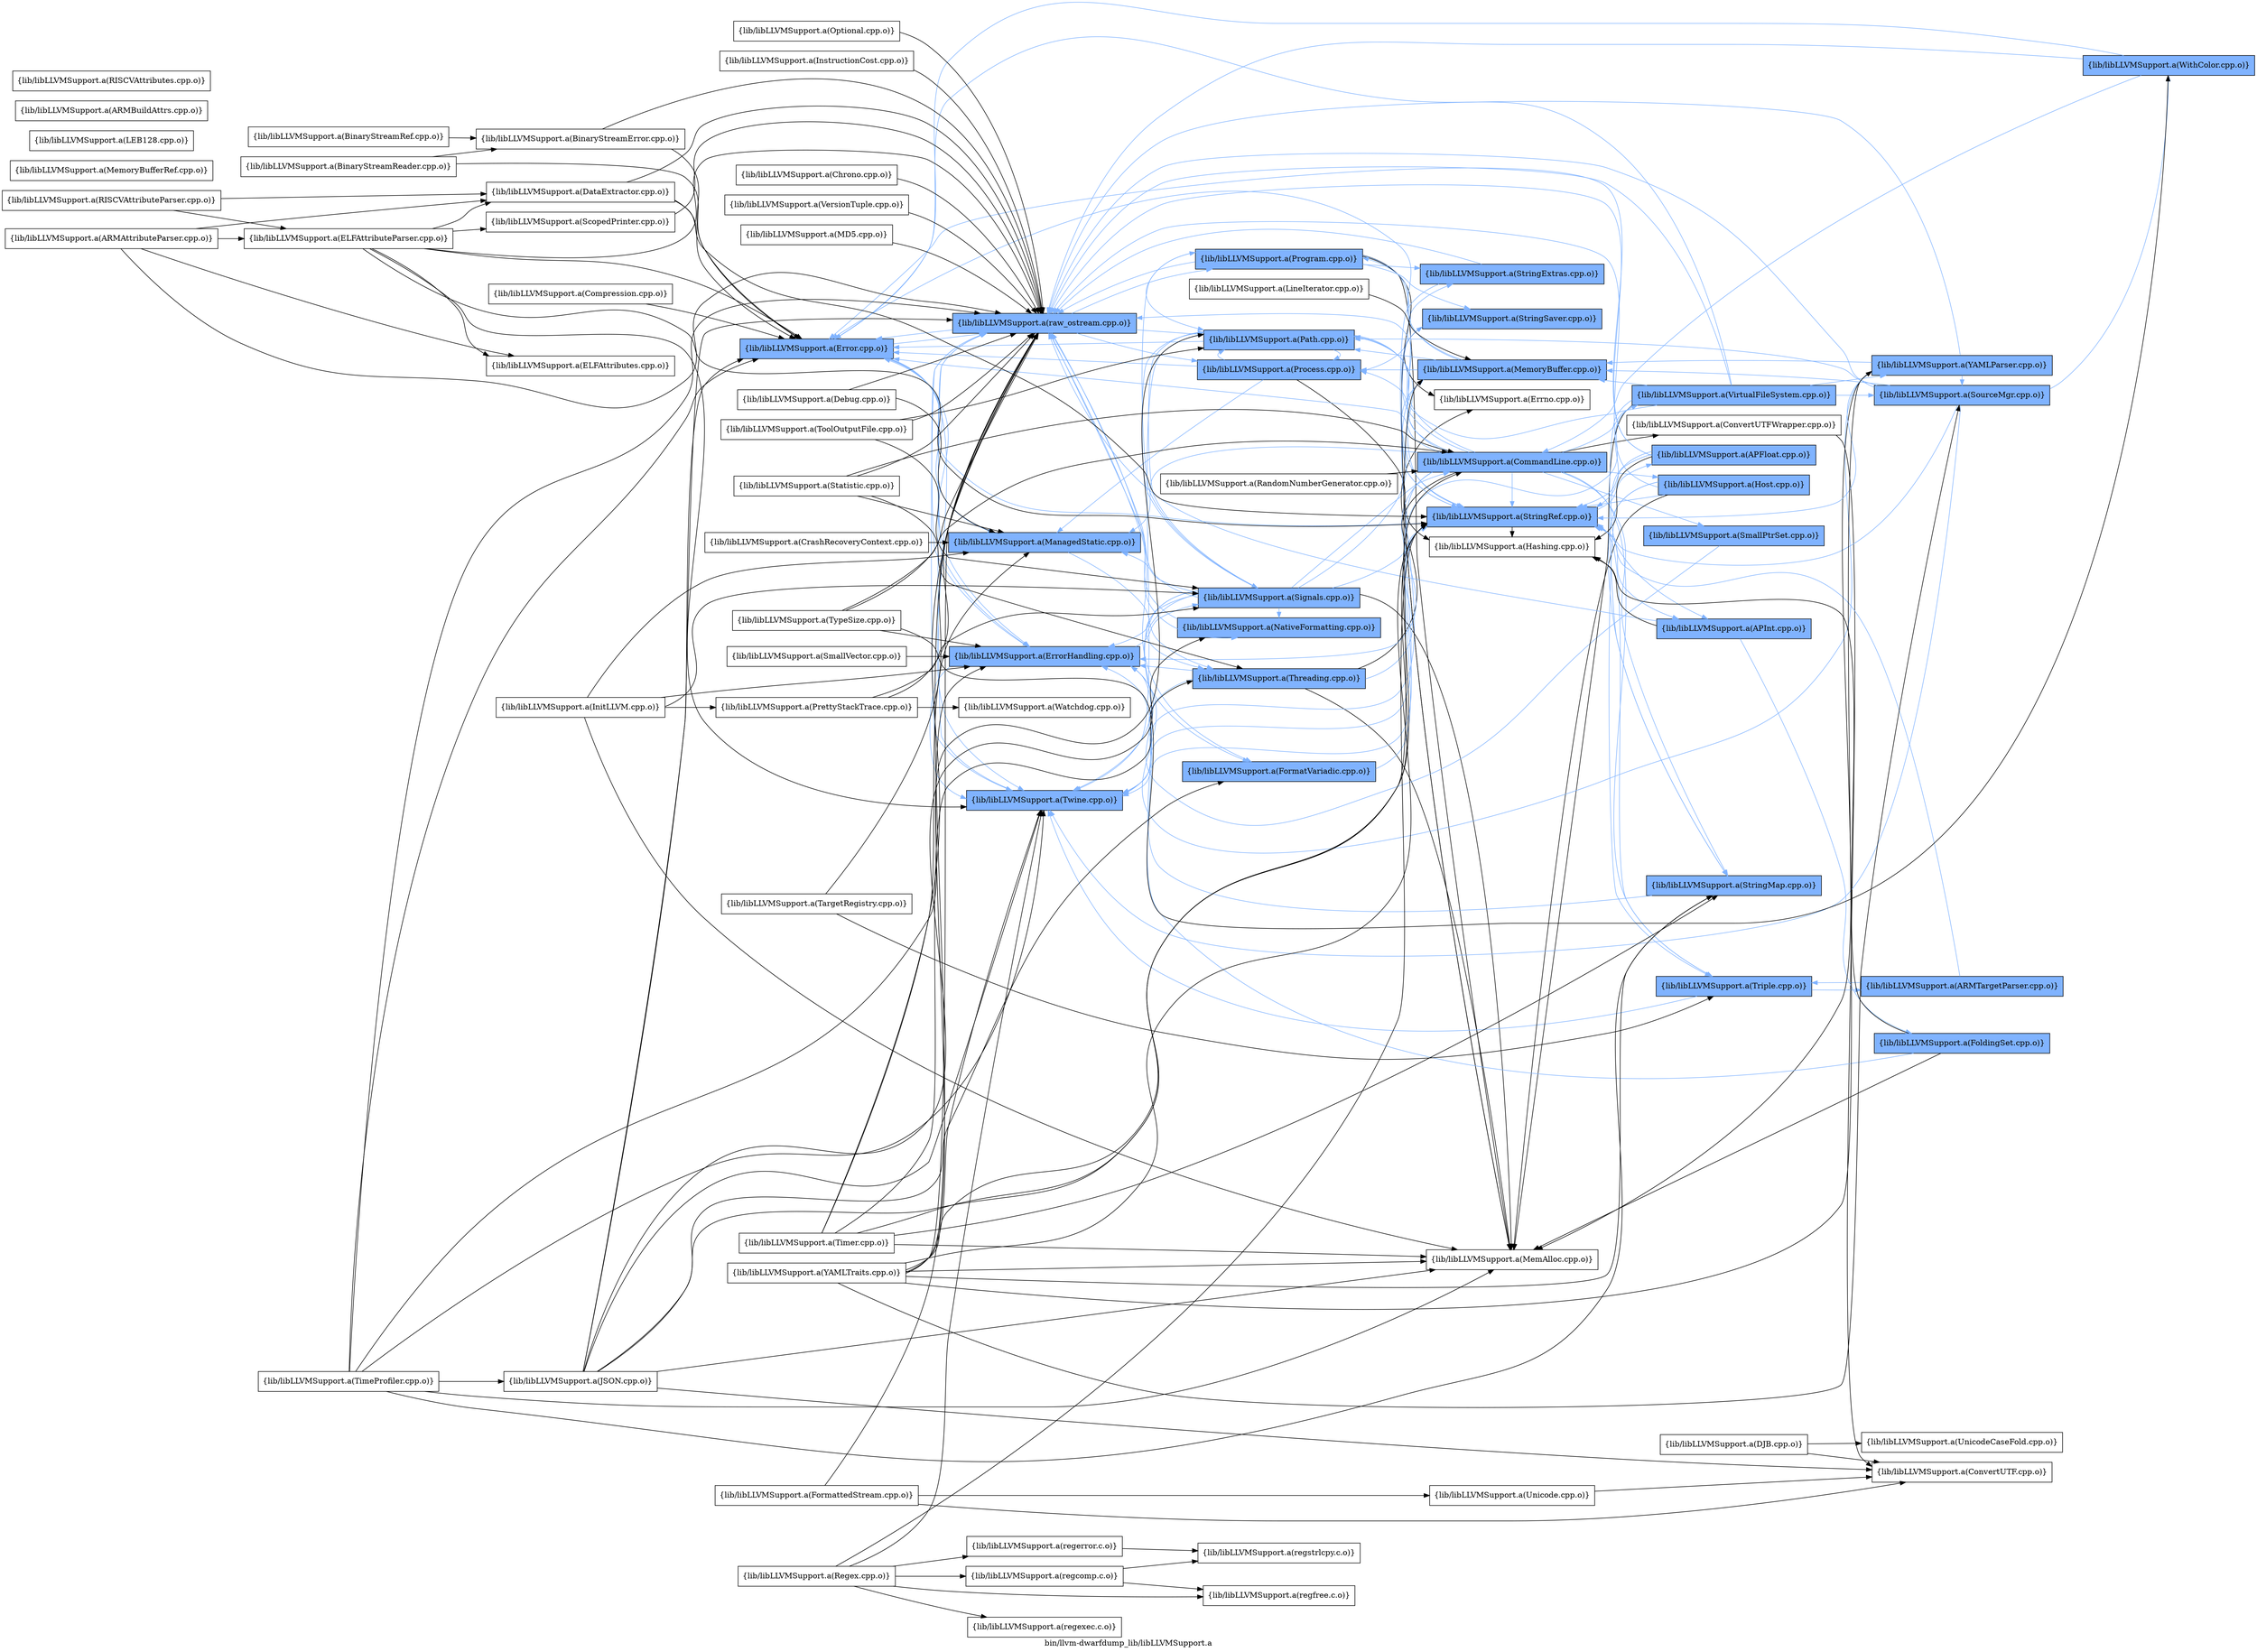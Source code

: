 digraph "bin/llvm-dwarfdump_lib/libLLVMSupport.a" {
	label="bin/llvm-dwarfdump_lib/libLLVMSupport.a";
	rankdir=LR;
	{ rank=same; Node0x55eb2b4024d8;  }
	{ rank=same; Node0x55eb2b402c08; Node0x55eb2b403bf8; Node0x55eb2b408018; Node0x55eb2b401038;  }
	{ rank=same; Node0x55eb2b402a28; Node0x55eb2b4074d8; Node0x55eb2b408e78; Node0x55eb2b407028; Node0x55eb2b404c88; Node0x55eb2b401c68; Node0x55eb2b402ed8;  }
	{ rank=same; Node0x55eb2b402848; Node0x55eb2b405778; Node0x55eb2b405ea8; Node0x55eb2b404968; Node0x55eb2b402de8; Node0x55eb2b409af8; Node0x55eb2b401718; Node0x55eb2b404648;  }
	{ rank=same; Node0x55eb2b4011c8; Node0x55eb2b4027a8; Node0x55eb2b4038d8; Node0x55eb2b405b38; Node0x55eb2b409468; Node0x55eb2b405ae8; Node0x55eb2b408338; Node0x55eb2b404b48;  }
	{ rank=same; Node0x55eb2b4014e8; Node0x55eb2b406038; Node0x55eb2b403518; Node0x55eb2b40a3b8; Node0x55eb2b408748;  }
	{ rank=same; Node0x55eb2b4024d8;  }
	{ rank=same; Node0x55eb2b402c08; Node0x55eb2b403bf8; Node0x55eb2b408018; Node0x55eb2b401038;  }
	{ rank=same; Node0x55eb2b402a28; Node0x55eb2b4074d8; Node0x55eb2b408e78; Node0x55eb2b407028; Node0x55eb2b404c88; Node0x55eb2b401c68; Node0x55eb2b402ed8;  }
	{ rank=same; Node0x55eb2b402848; Node0x55eb2b405778; Node0x55eb2b405ea8; Node0x55eb2b404968; Node0x55eb2b402de8; Node0x55eb2b409af8; Node0x55eb2b401718; Node0x55eb2b404648;  }
	{ rank=same; Node0x55eb2b4011c8; Node0x55eb2b4027a8; Node0x55eb2b4038d8; Node0x55eb2b405b38; Node0x55eb2b409468; Node0x55eb2b405ae8; Node0x55eb2b408338; Node0x55eb2b404b48;  }
	{ rank=same; Node0x55eb2b4014e8; Node0x55eb2b406038; Node0x55eb2b403518; Node0x55eb2b40a3b8; Node0x55eb2b408748;  }

	Node0x55eb2b4024d8 [shape=record,shape=box,group=1,style=filled,fillcolor="0.600000 0.5 1",label="{lib/libLLVMSupport.a(Error.cpp.o)}"];
	Node0x55eb2b4024d8 -> Node0x55eb2b402c08[color="0.600000 0.5 1"];
	Node0x55eb2b4024d8 -> Node0x55eb2b403bf8[color="0.600000 0.5 1"];
	Node0x55eb2b4024d8 -> Node0x55eb2b408018[color="0.600000 0.5 1"];
	Node0x55eb2b4024d8 -> Node0x55eb2b401038[color="0.600000 0.5 1"];
	Node0x55eb2b405778 [shape=record,shape=box,group=0,label="{lib/libLLVMSupport.a(MemAlloc.cpp.o)}"];
	Node0x55eb2b4038d8 [shape=record,shape=box,group=1,style=filled,fillcolor="0.600000 0.5 1",label="{lib/libLLVMSupport.a(StringMap.cpp.o)}"];
	Node0x55eb2b4038d8 -> Node0x55eb2b402c08[color="0.600000 0.5 1"];
	Node0x55eb2b408018 [shape=record,shape=box,group=1,style=filled,fillcolor="0.600000 0.5 1",label="{lib/libLLVMSupport.a(Twine.cpp.o)}"];
	Node0x55eb2b408018 -> Node0x55eb2b401038[color="0.600000 0.5 1"];
	Node0x55eb2b409b48 [shape=record,shape=box,group=1,style=filled,fillcolor="0.600000 0.5 1",label="{lib/libLLVMSupport.a(WithColor.cpp.o)}"];
	Node0x55eb2b409b48 -> Node0x55eb2b402848[color="0.600000 0.5 1"];
	Node0x55eb2b409b48 -> Node0x55eb2b4024d8[color="0.600000 0.5 1"];
	Node0x55eb2b409b48 -> Node0x55eb2b401038[color="0.600000 0.5 1"];
	Node0x55eb2b401038 [shape=record,shape=box,group=1,style=filled,fillcolor="0.600000 0.5 1",label="{lib/libLLVMSupport.a(raw_ostream.cpp.o)}"];
	Node0x55eb2b401038 -> Node0x55eb2b4024d8[color="0.600000 0.5 1"];
	Node0x55eb2b401038 -> Node0x55eb2b402c08[color="0.600000 0.5 1"];
	Node0x55eb2b401038 -> Node0x55eb2b408e78[color="0.600000 0.5 1"];
	Node0x55eb2b401038 -> Node0x55eb2b407028[color="0.600000 0.5 1"];
	Node0x55eb2b401038 -> Node0x55eb2b408018[color="0.600000 0.5 1"];
	Node0x55eb2b401038 -> Node0x55eb2b404c88[color="0.600000 0.5 1"];
	Node0x55eb2b401038 -> Node0x55eb2b401c68[color="0.600000 0.5 1"];
	Node0x55eb2b401038 -> Node0x55eb2b402ed8[color="0.600000 0.5 1"];
	Node0x55eb2b40a9f8 [shape=record,shape=box,group=0,label="{lib/libLLVMSupport.a(JSON.cpp.o)}"];
	Node0x55eb2b40a9f8 -> Node0x55eb2b4014e8;
	Node0x55eb2b40a9f8 -> Node0x55eb2b4024d8;
	Node0x55eb2b40a9f8 -> Node0x55eb2b408e78;
	Node0x55eb2b40a9f8 -> Node0x55eb2b405778;
	Node0x55eb2b40a9f8 -> Node0x55eb2b407028;
	Node0x55eb2b40a9f8 -> Node0x55eb2b404968;
	Node0x55eb2b40a9f8 -> Node0x55eb2b408018;
	Node0x55eb2b40a9f8 -> Node0x55eb2b401038;
	Node0x55eb2b404c88 [shape=record,shape=box,group=1,style=filled,fillcolor="0.600000 0.5 1",label="{lib/libLLVMSupport.a(Path.cpp.o)}"];
	Node0x55eb2b404c88 -> Node0x55eb2b4024d8[color="0.600000 0.5 1"];
	Node0x55eb2b404c88 -> Node0x55eb2b404968[color="0.600000 0.5 1"];
	Node0x55eb2b404c88 -> Node0x55eb2b408018[color="0.600000 0.5 1"];
	Node0x55eb2b404c88 -> Node0x55eb2b401c68[color="0.600000 0.5 1"];
	Node0x55eb2b404c88 -> Node0x55eb2b402a28[color="0.600000 0.5 1"];
	Node0x55eb2b402848 [shape=record,shape=box,group=1,style=filled,fillcolor="0.600000 0.5 1",label="{lib/libLLVMSupport.a(CommandLine.cpp.o)}"];
	Node0x55eb2b402848 -> Node0x55eb2b4011c8;
	Node0x55eb2b402848 -> Node0x55eb2b4024d8[color="0.600000 0.5 1"];
	Node0x55eb2b402848 -> Node0x55eb2b402c08[color="0.600000 0.5 1"];
	Node0x55eb2b402848 -> Node0x55eb2b403bf8[color="0.600000 0.5 1"];
	Node0x55eb2b402848 -> Node0x55eb2b405778;
	Node0x55eb2b402848 -> Node0x55eb2b4027a8[color="0.600000 0.5 1"];
	Node0x55eb2b402848 -> Node0x55eb2b4038d8[color="0.600000 0.5 1"];
	Node0x55eb2b402848 -> Node0x55eb2b404648[color="0.600000 0.5 1"];
	Node0x55eb2b402848 -> Node0x55eb2b404968[color="0.600000 0.5 1"];
	Node0x55eb2b402848 -> Node0x55eb2b405b38[color="0.600000 0.5 1"];
	Node0x55eb2b402848 -> Node0x55eb2b408018[color="0.600000 0.5 1"];
	Node0x55eb2b402848 -> Node0x55eb2b409468[color="0.600000 0.5 1"];
	Node0x55eb2b402848 -> Node0x55eb2b401038[color="0.600000 0.5 1"];
	Node0x55eb2b402848 -> Node0x55eb2b405ae8[color="0.600000 0.5 1"];
	Node0x55eb2b402848 -> Node0x55eb2b404c88[color="0.600000 0.5 1"];
	Node0x55eb2b402848 -> Node0x55eb2b401c68[color="0.600000 0.5 1"];
	Node0x55eb2b409d78 [shape=record,shape=box,group=0,label="{lib/libLLVMSupport.a(InitLLVM.cpp.o)}"];
	Node0x55eb2b409d78 -> Node0x55eb2b402c08;
	Node0x55eb2b409d78 -> Node0x55eb2b403bf8;
	Node0x55eb2b409d78 -> Node0x55eb2b405778;
	Node0x55eb2b409d78 -> Node0x55eb2b407f78;
	Node0x55eb2b409d78 -> Node0x55eb2b402a28;
	Node0x55eb2b403bf8 [shape=record,shape=box,group=1,style=filled,fillcolor="0.600000 0.5 1",label="{lib/libLLVMSupport.a(ManagedStatic.cpp.o)}"];
	Node0x55eb2b403bf8 -> Node0x55eb2b4074d8[color="0.600000 0.5 1"];
	Node0x55eb2b405ea8 [shape=record,shape=box,group=1,style=filled,fillcolor="0.600000 0.5 1",label="{lib/libLLVMSupport.a(MemoryBuffer.cpp.o)}"];
	Node0x55eb2b405ea8 -> Node0x55eb2b4024d8[color="0.600000 0.5 1"];
	Node0x55eb2b405ea8 -> Node0x55eb2b408018[color="0.600000 0.5 1"];
	Node0x55eb2b405ea8 -> Node0x55eb2b404c88[color="0.600000 0.5 1"];
	Node0x55eb2b405ea8 -> Node0x55eb2b401c68[color="0.600000 0.5 1"];
	Node0x55eb2b405ea8 -> Node0x55eb2b402ed8[color="0.600000 0.5 1"];
	Node0x55eb2b404dc8 [shape=record,shape=box,group=0,label="{lib/libLLVMSupport.a(MemoryBufferRef.cpp.o)}"];
	Node0x55eb2b407618 [shape=record,shape=box,group=0,label="{lib/libLLVMSupport.a(Regex.cpp.o)}"];
	Node0x55eb2b407618 -> Node0x55eb2b404968;
	Node0x55eb2b407618 -> Node0x55eb2b408018;
	Node0x55eb2b407618 -> Node0x55eb2b401d08;
	Node0x55eb2b407618 -> Node0x55eb2b401e48;
	Node0x55eb2b407618 -> Node0x55eb2b402bb8;
	Node0x55eb2b407618 -> Node0x55eb2b403838;
	Node0x55eb2b4027a8 [shape=record,shape=box,group=1,style=filled,fillcolor="0.600000 0.5 1",label="{lib/libLLVMSupport.a(SmallPtrSet.cpp.o)}"];
	Node0x55eb2b4027a8 -> Node0x55eb2b402c08[color="0.600000 0.5 1"];
	Node0x55eb2b404968 [shape=record,shape=box,group=1,style=filled,fillcolor="0.600000 0.5 1",label="{lib/libLLVMSupport.a(StringRef.cpp.o)}"];
	Node0x55eb2b404968 -> Node0x55eb2b408338[color="0.600000 0.5 1"];
	Node0x55eb2b404968 -> Node0x55eb2b4024d8[color="0.600000 0.5 1"];
	Node0x55eb2b404968 -> Node0x55eb2b409af8;
	Node0x55eb2b404968 -> Node0x55eb2b404b48[color="0.600000 0.5 1"];
	Node0x55eb2b405868 [shape=record,shape=box,group=0,label="{lib/libLLVMSupport.a(ToolOutputFile.cpp.o)}"];
	Node0x55eb2b405868 -> Node0x55eb2b401038;
	Node0x55eb2b405868 -> Node0x55eb2b404c88;
	Node0x55eb2b405868 -> Node0x55eb2b402a28;
	Node0x55eb2b405b38 [shape=record,shape=box,group=1,style=filled,fillcolor="0.600000 0.5 1",label="{lib/libLLVMSupport.a(Triple.cpp.o)}"];
	Node0x55eb2b405b38 -> Node0x55eb2b404968[color="0.600000 0.5 1"];
	Node0x55eb2b405b38 -> Node0x55eb2b406038[color="0.600000 0.5 1"];
	Node0x55eb2b405b38 -> Node0x55eb2b408018[color="0.600000 0.5 1"];
	Node0x55eb2b40a6d8 [shape=record,shape=box,group=0,label="{lib/libLLVMSupport.a(DataExtractor.cpp.o)}"];
	Node0x55eb2b40a6d8 -> Node0x55eb2b4024d8;
	Node0x55eb2b40a6d8 -> Node0x55eb2b404968;
	Node0x55eb2b40a6d8 -> Node0x55eb2b401038;
	Node0x55eb2b40a458 [shape=record,shape=box,group=0,label="{lib/libLLVMSupport.a(DJB.cpp.o)}"];
	Node0x55eb2b40a458 -> Node0x55eb2b4014e8;
	Node0x55eb2b40a458 -> Node0x55eb2b409008;
	Node0x55eb2b408e78 [shape=record,shape=box,group=1,style=filled,fillcolor="0.600000 0.5 1",label="{lib/libLLVMSupport.a(FormatVariadic.cpp.o)}"];
	Node0x55eb2b408e78 -> Node0x55eb2b404968[color="0.600000 0.5 1"];
	Node0x55eb2b401a88 [shape=record,shape=box,group=0,label="{lib/libLLVMSupport.a(ScopedPrinter.cpp.o)}"];
	Node0x55eb2b401a88 -> Node0x55eb2b401038;
	Node0x55eb2b409198 [shape=record,shape=box,group=0,label="{lib/libLLVMSupport.a(TargetRegistry.cpp.o)}"];
	Node0x55eb2b409198 -> Node0x55eb2b405b38;
	Node0x55eb2b409198 -> Node0x55eb2b401038;
	Node0x55eb2b406da8 [shape=record,shape=box,group=0,label="{lib/libLLVMSupport.a(MD5.cpp.o)}"];
	Node0x55eb2b406da8 -> Node0x55eb2b401038;
	Node0x55eb2b407028 [shape=record,shape=box,group=1,style=filled,fillcolor="0.600000 0.5 1",label="{lib/libLLVMSupport.a(NativeFormatting.cpp.o)}"];
	Node0x55eb2b407028 -> Node0x55eb2b401038[color="0.600000 0.5 1"];
	Node0x55eb2b4068a8 [shape=record,shape=box,group=0,label="{lib/libLLVMSupport.a(Optional.cpp.o)}"];
	Node0x55eb2b4068a8 -> Node0x55eb2b401038;
	Node0x55eb2b408338 [shape=record,shape=box,group=1,style=filled,fillcolor="0.600000 0.5 1",label="{lib/libLLVMSupport.a(APInt.cpp.o)}"];
	Node0x55eb2b408338 -> Node0x55eb2b408748[color="0.600000 0.5 1"];
	Node0x55eb2b408338 -> Node0x55eb2b409af8;
	Node0x55eb2b408338 -> Node0x55eb2b401038[color="0.600000 0.5 1"];
	Node0x55eb2b402c08 [shape=record,shape=box,group=1,style=filled,fillcolor="0.600000 0.5 1",label="{lib/libLLVMSupport.a(ErrorHandling.cpp.o)}"];
	Node0x55eb2b402c08 -> Node0x55eb2b408018[color="0.600000 0.5 1"];
	Node0x55eb2b402c08 -> Node0x55eb2b401038[color="0.600000 0.5 1"];
	Node0x55eb2b402c08 -> Node0x55eb2b402a28[color="0.600000 0.5 1"];
	Node0x55eb2b403518 [shape=record,shape=box,group=1,style=filled,fillcolor="0.600000 0.5 1",label="{lib/libLLVMSupport.a(SourceMgr.cpp.o)}"];
	Node0x55eb2b403518 -> Node0x55eb2b405ea8[color="0.600000 0.5 1"];
	Node0x55eb2b403518 -> Node0x55eb2b404968[color="0.600000 0.5 1"];
	Node0x55eb2b403518 -> Node0x55eb2b408018[color="0.600000 0.5 1"];
	Node0x55eb2b403518 -> Node0x55eb2b409b48[color="0.600000 0.5 1"];
	Node0x55eb2b403518 -> Node0x55eb2b401038[color="0.600000 0.5 1"];
	Node0x55eb2b403518 -> Node0x55eb2b404c88[color="0.600000 0.5 1"];
	Node0x55eb2b402a28 [shape=record,shape=box,group=1,style=filled,fillcolor="0.600000 0.5 1",label="{lib/libLLVMSupport.a(Signals.cpp.o)}"];
	Node0x55eb2b402a28 -> Node0x55eb2b402848[color="0.600000 0.5 1"];
	Node0x55eb2b402a28 -> Node0x55eb2b402c08[color="0.600000 0.5 1"];
	Node0x55eb2b402a28 -> Node0x55eb2b408e78[color="0.600000 0.5 1"];
	Node0x55eb2b402a28 -> Node0x55eb2b403bf8[color="0.600000 0.5 1"];
	Node0x55eb2b402a28 -> Node0x55eb2b405778;
	Node0x55eb2b402a28 -> Node0x55eb2b405ea8[color="0.600000 0.5 1"];
	Node0x55eb2b402a28 -> Node0x55eb2b407028[color="0.600000 0.5 1"];
	Node0x55eb2b402a28 -> Node0x55eb2b404968[color="0.600000 0.5 1"];
	Node0x55eb2b402a28 -> Node0x55eb2b408018[color="0.600000 0.5 1"];
	Node0x55eb2b402a28 -> Node0x55eb2b401038[color="0.600000 0.5 1"];
	Node0x55eb2b402a28 -> Node0x55eb2b404c88[color="0.600000 0.5 1"];
	Node0x55eb2b402a28 -> Node0x55eb2b402ed8[color="0.600000 0.5 1"];
	Node0x55eb2b402a28 -> Node0x55eb2b4074d8[color="0.600000 0.5 1"];
	Node0x55eb2b409af8 [shape=record,shape=box,group=0,label="{lib/libLLVMSupport.a(Hashing.cpp.o)}"];
	Node0x55eb2b40aa48 [shape=record,shape=box,group=0,label="{lib/libLLVMSupport.a(LEB128.cpp.o)}"];
	Node0x55eb2b402988 [shape=record,shape=box,group=0,label="{lib/libLLVMSupport.a(Compression.cpp.o)}"];
	Node0x55eb2b402988 -> Node0x55eb2b4024d8;
	Node0x55eb2b405ae8 [shape=record,shape=box,group=1,style=filled,fillcolor="0.600000 0.5 1",label="{lib/libLLVMSupport.a(Host.cpp.o)}"];
	Node0x55eb2b405ae8 -> Node0x55eb2b405778;
	Node0x55eb2b405ae8 -> Node0x55eb2b4038d8[color="0.600000 0.5 1"];
	Node0x55eb2b405ae8 -> Node0x55eb2b404968[color="0.600000 0.5 1"];
	Node0x55eb2b405ae8 -> Node0x55eb2b405b38[color="0.600000 0.5 1"];
	Node0x55eb2b405ae8 -> Node0x55eb2b401038[color="0.600000 0.5 1"];
	Node0x55eb2b404648 [shape=record,shape=box,group=1,style=filled,fillcolor="0.600000 0.5 1",label="{lib/libLLVMSupport.a(StringSaver.cpp.o)}"];
	Node0x55eb2b404648 -> Node0x55eb2b405778;
	Node0x55eb2b404648 -> Node0x55eb2b404968[color="0.600000 0.5 1"];
	Node0x55eb2b4088d8 [shape=record,shape=box,group=0,label="{lib/libLLVMSupport.a(TypeSize.cpp.o)}"];
	Node0x55eb2b4088d8 -> Node0x55eb2b402848;
	Node0x55eb2b4088d8 -> Node0x55eb2b402c08;
	Node0x55eb2b4088d8 -> Node0x55eb2b409b48;
	Node0x55eb2b4088d8 -> Node0x55eb2b401038;
	Node0x55eb2b4067b8 [shape=record,shape=box,group=0,label="{lib/libLLVMSupport.a(ARMBuildAttrs.cpp.o)}"];
	Node0x55eb2b401498 [shape=record,shape=box,group=0,label="{lib/libLLVMSupport.a(ELFAttributeParser.cpp.o)}"];
	Node0x55eb2b401498 -> Node0x55eb2b40a6d8;
	Node0x55eb2b401498 -> Node0x55eb2b401c18;
	Node0x55eb2b401498 -> Node0x55eb2b4024d8;
	Node0x55eb2b401498 -> Node0x55eb2b401a88;
	Node0x55eb2b401498 -> Node0x55eb2b404968;
	Node0x55eb2b401498 -> Node0x55eb2b408018;
	Node0x55eb2b401498 -> Node0x55eb2b401038;
	Node0x55eb2b4079d8 [shape=record,shape=box,group=0,label="{lib/libLLVMSupport.a(RISCVAttributes.cpp.o)}"];
	Node0x55eb2b404878 [shape=record,shape=box,group=0,label="{lib/libLLVMSupport.a(BinaryStreamError.cpp.o)}"];
	Node0x55eb2b404878 -> Node0x55eb2b4024d8;
	Node0x55eb2b404878 -> Node0x55eb2b401038;
	Node0x55eb2b408748 [shape=record,shape=box,group=1,style=filled,fillcolor="0.600000 0.5 1",label="{lib/libLLVMSupport.a(FoldingSet.cpp.o)}"];
	Node0x55eb2b408748 -> Node0x55eb2b402c08[color="0.600000 0.5 1"];
	Node0x55eb2b408748 -> Node0x55eb2b409af8;
	Node0x55eb2b408748 -> Node0x55eb2b405778;
	Node0x55eb2b4046e8 [shape=record,shape=box,group=0,label="{lib/libLLVMSupport.a(ARMAttributeParser.cpp.o)}"];
	Node0x55eb2b4046e8 -> Node0x55eb2b40a6d8;
	Node0x55eb2b4046e8 -> Node0x55eb2b401498;
	Node0x55eb2b4046e8 -> Node0x55eb2b401c18;
	Node0x55eb2b4046e8 -> Node0x55eb2b401038;
	Node0x55eb2b401c18 [shape=record,shape=box,group=0,label="{lib/libLLVMSupport.a(ELFAttributes.cpp.o)}"];
	Node0x55eb2b404148 [shape=record,shape=box,group=0,label="{lib/libLLVMSupport.a(BinaryStreamReader.cpp.o)}"];
	Node0x55eb2b404148 -> Node0x55eb2b404878;
	Node0x55eb2b404148 -> Node0x55eb2b4024d8;
	Node0x55eb2b402fc8 [shape=record,shape=box,group=0,label="{lib/libLLVMSupport.a(BinaryStreamRef.cpp.o)}"];
	Node0x55eb2b402fc8 -> Node0x55eb2b404878;
	Node0x55eb2b4011c8 [shape=record,shape=box,group=0,label="{lib/libLLVMSupport.a(ConvertUTFWrapper.cpp.o)}"];
	Node0x55eb2b4011c8 -> Node0x55eb2b4014e8;
	Node0x55eb2b409468 [shape=record,shape=box,group=1,style=filled,fillcolor="0.600000 0.5 1",label="{lib/libLLVMSupport.a(VirtualFileSystem.cpp.o)}"];
	Node0x55eb2b409468 -> Node0x55eb2b4024d8[color="0.600000 0.5 1"];
	Node0x55eb2b409468 -> Node0x55eb2b405778;
	Node0x55eb2b409468 -> Node0x55eb2b405ea8[color="0.600000 0.5 1"];
	Node0x55eb2b409468 -> Node0x55eb2b403518[color="0.600000 0.5 1"];
	Node0x55eb2b409468 -> Node0x55eb2b4038d8[color="0.600000 0.5 1"];
	Node0x55eb2b409468 -> Node0x55eb2b404968[color="0.600000 0.5 1"];
	Node0x55eb2b409468 -> Node0x55eb2b408018[color="0.600000 0.5 1"];
	Node0x55eb2b409468 -> Node0x55eb2b40a3b8[color="0.600000 0.5 1"];
	Node0x55eb2b409468 -> Node0x55eb2b401038[color="0.600000 0.5 1"];
	Node0x55eb2b409468 -> Node0x55eb2b404c88[color="0.600000 0.5 1"];
	Node0x55eb2b401c68 [shape=record,shape=box,group=1,style=filled,fillcolor="0.600000 0.5 1",label="{lib/libLLVMSupport.a(Process.cpp.o)}"];
	Node0x55eb2b401c68 -> Node0x55eb2b4024d8[color="0.600000 0.5 1"];
	Node0x55eb2b401c68 -> Node0x55eb2b409af8;
	Node0x55eb2b401c68 -> Node0x55eb2b403bf8[color="0.600000 0.5 1"];
	Node0x55eb2b401c68 -> Node0x55eb2b404c88[color="0.600000 0.5 1"];
	Node0x55eb2b401c68 -> Node0x55eb2b401718[color="0.600000 0.5 1"];
	Node0x55eb2b4014e8 [shape=record,shape=box,group=0,label="{lib/libLLVMSupport.a(ConvertUTF.cpp.o)}"];
	Node0x55eb2b409008 [shape=record,shape=box,group=0,label="{lib/libLLVMSupport.a(UnicodeCaseFold.cpp.o)}"];
	Node0x55eb2b403428 [shape=record,shape=box,group=0,label="{lib/libLLVMSupport.a(Debug.cpp.o)}"];
	Node0x55eb2b403428 -> Node0x55eb2b403bf8;
	Node0x55eb2b403428 -> Node0x55eb2b401038;
	Node0x55eb2b407f78 [shape=record,shape=box,group=0,label="{lib/libLLVMSupport.a(PrettyStackTrace.cpp.o)}"];
	Node0x55eb2b407f78 -> Node0x55eb2b401038;
	Node0x55eb2b407f78 -> Node0x55eb2b402a28;
	Node0x55eb2b407f78 -> Node0x55eb2b4086a8;
	Node0x55eb2b4074d8 [shape=record,shape=box,group=1,style=filled,fillcolor="0.600000 0.5 1",label="{lib/libLLVMSupport.a(Threading.cpp.o)}"];
	Node0x55eb2b4074d8 -> Node0x55eb2b402c08[color="0.600000 0.5 1"];
	Node0x55eb2b4074d8 -> Node0x55eb2b405778;
	Node0x55eb2b4074d8 -> Node0x55eb2b404968[color="0.600000 0.5 1"];
	Node0x55eb2b4074d8 -> Node0x55eb2b408018[color="0.600000 0.5 1"];
	Node0x55eb2b4074d8 -> Node0x55eb2b402de8;
	Node0x55eb2b402ed8 [shape=record,shape=box,group=1,style=filled,fillcolor="0.600000 0.5 1",label="{lib/libLLVMSupport.a(Program.cpp.o)}"];
	Node0x55eb2b402ed8 -> Node0x55eb2b405778;
	Node0x55eb2b402ed8 -> Node0x55eb2b404648[color="0.600000 0.5 1"];
	Node0x55eb2b402ed8 -> Node0x55eb2b404968[color="0.600000 0.5 1"];
	Node0x55eb2b402ed8 -> Node0x55eb2b401038[color="0.600000 0.5 1"];
	Node0x55eb2b402ed8 -> Node0x55eb2b404c88[color="0.600000 0.5 1"];
	Node0x55eb2b402ed8 -> Node0x55eb2b401718[color="0.600000 0.5 1"];
	Node0x55eb2b402ed8 -> Node0x55eb2b402de8;
	Node0x55eb2b4086a8 [shape=record,shape=box,group=0,label="{lib/libLLVMSupport.a(Watchdog.cpp.o)}"];
	Node0x55eb2b401d08 [shape=record,shape=box,group=0,label="{lib/libLLVMSupport.a(regcomp.c.o)}"];
	Node0x55eb2b401d08 -> Node0x55eb2b403838;
	Node0x55eb2b401d08 -> Node0x55eb2b405908;
	Node0x55eb2b401e48 [shape=record,shape=box,group=0,label="{lib/libLLVMSupport.a(regerror.c.o)}"];
	Node0x55eb2b401e48 -> Node0x55eb2b405908;
	Node0x55eb2b402bb8 [shape=record,shape=box,group=0,label="{lib/libLLVMSupport.a(regexec.c.o)}"];
	Node0x55eb2b403838 [shape=record,shape=box,group=0,label="{lib/libLLVMSupport.a(regfree.c.o)}"];
	Node0x55eb2b409a58 [shape=record,shape=box,group=0,label="{lib/libLLVMSupport.a(RISCVAttributeParser.cpp.o)}"];
	Node0x55eb2b409a58 -> Node0x55eb2b40a6d8;
	Node0x55eb2b409a58 -> Node0x55eb2b401498;
	Node0x55eb2b402a78 [shape=record,shape=box,group=0,label="{lib/libLLVMSupport.a(SmallVector.cpp.o)}"];
	Node0x55eb2b402a78 -> Node0x55eb2b402c08;
	Node0x55eb2b404b48 [shape=record,shape=box,group=1,style=filled,fillcolor="0.600000 0.5 1",label="{lib/libLLVMSupport.a(APFloat.cpp.o)}"];
	Node0x55eb2b404b48 -> Node0x55eb2b408338[color="0.600000 0.5 1"];
	Node0x55eb2b404b48 -> Node0x55eb2b4024d8[color="0.600000 0.5 1"];
	Node0x55eb2b404b48 -> Node0x55eb2b409af8;
	Node0x55eb2b404b48 -> Node0x55eb2b404968[color="0.600000 0.5 1"];
	Node0x55eb2b404b48 -> Node0x55eb2b401038[color="0.600000 0.5 1"];
	Node0x55eb2b406038 [shape=record,shape=box,group=1,style=filled,fillcolor="0.600000 0.5 1",label="{lib/libLLVMSupport.a(ARMTargetParser.cpp.o)}"];
	Node0x55eb2b406038 -> Node0x55eb2b404968[color="0.600000 0.5 1"];
	Node0x55eb2b406038 -> Node0x55eb2b405b38[color="0.600000 0.5 1"];
	Node0x55eb2b40a3b8 [shape=record,shape=box,group=1,style=filled,fillcolor="0.600000 0.5 1",label="{lib/libLLVMSupport.a(YAMLParser.cpp.o)}"];
	Node0x55eb2b40a3b8 -> Node0x55eb2b402c08[color="0.600000 0.5 1"];
	Node0x55eb2b40a3b8 -> Node0x55eb2b405778;
	Node0x55eb2b40a3b8 -> Node0x55eb2b405ea8[color="0.600000 0.5 1"];
	Node0x55eb2b40a3b8 -> Node0x55eb2b403518[color="0.600000 0.5 1"];
	Node0x55eb2b40a3b8 -> Node0x55eb2b404968[color="0.600000 0.5 1"];
	Node0x55eb2b40a3b8 -> Node0x55eb2b401038[color="0.600000 0.5 1"];
	Node0x55eb2b40ab38 [shape=record,shape=box,group=0,label="{lib/libLLVMSupport.a(Unicode.cpp.o)}"];
	Node0x55eb2b40ab38 -> Node0x55eb2b4014e8;
	Node0x55eb2b405908 [shape=record,shape=box,group=0,label="{lib/libLLVMSupport.a(regstrlcpy.c.o)}"];
	Node0x55eb2b401718 [shape=record,shape=box,group=1,style=filled,fillcolor="0.600000 0.5 1",label="{lib/libLLVMSupport.a(StringExtras.cpp.o)}"];
	Node0x55eb2b401718 -> Node0x55eb2b404968[color="0.600000 0.5 1"];
	Node0x55eb2b401718 -> Node0x55eb2b401038[color="0.600000 0.5 1"];
	Node0x55eb2b401ee8 [shape=record,shape=box,group=0,label="{lib/libLLVMSupport.a(CrashRecoveryContext.cpp.o)}"];
	Node0x55eb2b401ee8 -> Node0x55eb2b403bf8;
	Node0x55eb2b402de8 [shape=record,shape=box,group=0,label="{lib/libLLVMSupport.a(Errno.cpp.o)}"];
	Node0x55eb2b40a638 [shape=record,shape=box,group=0,label="{lib/libLLVMSupport.a(FormattedStream.cpp.o)}"];
	Node0x55eb2b40a638 -> Node0x55eb2b4014e8;
	Node0x55eb2b40a638 -> Node0x55eb2b40ab38;
	Node0x55eb2b40a638 -> Node0x55eb2b401038;
	Node0x55eb2b40a0e8 [shape=record,shape=box,group=0,label="{lib/libLLVMSupport.a(InstructionCost.cpp.o)}"];
	Node0x55eb2b40a0e8 -> Node0x55eb2b401038;
	Node0x55eb2b408478 [shape=record,shape=box,group=0,label="{lib/libLLVMSupport.a(RandomNumberGenerator.cpp.o)}"];
	Node0x55eb2b408478 -> Node0x55eb2b402848;
	Node0x55eb2b403e28 [shape=record,shape=box,group=0,label="{lib/libLLVMSupport.a(Statistic.cpp.o)}"];
	Node0x55eb2b403e28 -> Node0x55eb2b402848;
	Node0x55eb2b403e28 -> Node0x55eb2b403bf8;
	Node0x55eb2b403e28 -> Node0x55eb2b401038;
	Node0x55eb2b403e28 -> Node0x55eb2b4074d8;
	Node0x55eb2b403928 [shape=record,shape=box,group=0,label="{lib/libLLVMSupport.a(Timer.cpp.o)}"];
	Node0x55eb2b403928 -> Node0x55eb2b402848;
	Node0x55eb2b403928 -> Node0x55eb2b403bf8;
	Node0x55eb2b403928 -> Node0x55eb2b405778;
	Node0x55eb2b403928 -> Node0x55eb2b4038d8;
	Node0x55eb2b403928 -> Node0x55eb2b401038;
	Node0x55eb2b403928 -> Node0x55eb2b4074d8;
	Node0x55eb2b401808 [shape=record,shape=box,group=0,label="{lib/libLLVMSupport.a(TimeProfiler.cpp.o)}"];
	Node0x55eb2b401808 -> Node0x55eb2b4024d8;
	Node0x55eb2b401808 -> Node0x55eb2b40a9f8;
	Node0x55eb2b401808 -> Node0x55eb2b405778;
	Node0x55eb2b401808 -> Node0x55eb2b4038d8;
	Node0x55eb2b401808 -> Node0x55eb2b408018;
	Node0x55eb2b401808 -> Node0x55eb2b401038;
	Node0x55eb2b401808 -> Node0x55eb2b404c88;
	Node0x55eb2b40a228 [shape=record,shape=box,group=0,label="{lib/libLLVMSupport.a(Chrono.cpp.o)}"];
	Node0x55eb2b40a228 -> Node0x55eb2b401038;
	Node0x55eb2b406ee8 [shape=record,shape=box,group=0,label="{lib/libLLVMSupport.a(YAMLTraits.cpp.o)}"];
	Node0x55eb2b406ee8 -> Node0x55eb2b402c08;
	Node0x55eb2b406ee8 -> Node0x55eb2b405778;
	Node0x55eb2b406ee8 -> Node0x55eb2b405ea8;
	Node0x55eb2b406ee8 -> Node0x55eb2b403518;
	Node0x55eb2b406ee8 -> Node0x55eb2b4038d8;
	Node0x55eb2b406ee8 -> Node0x55eb2b404968;
	Node0x55eb2b406ee8 -> Node0x55eb2b408018;
	Node0x55eb2b406ee8 -> Node0x55eb2b40a3b8;
	Node0x55eb2b406ee8 -> Node0x55eb2b401038;
	Node0x55eb2b408798 [shape=record,shape=box,group=0,label="{lib/libLLVMSupport.a(LineIterator.cpp.o)}"];
	Node0x55eb2b408798 -> Node0x55eb2b405ea8;
	Node0x55eb2b408ab8 [shape=record,shape=box,group=0,label="{lib/libLLVMSupport.a(VersionTuple.cpp.o)}"];
	Node0x55eb2b408ab8 -> Node0x55eb2b401038;
}
